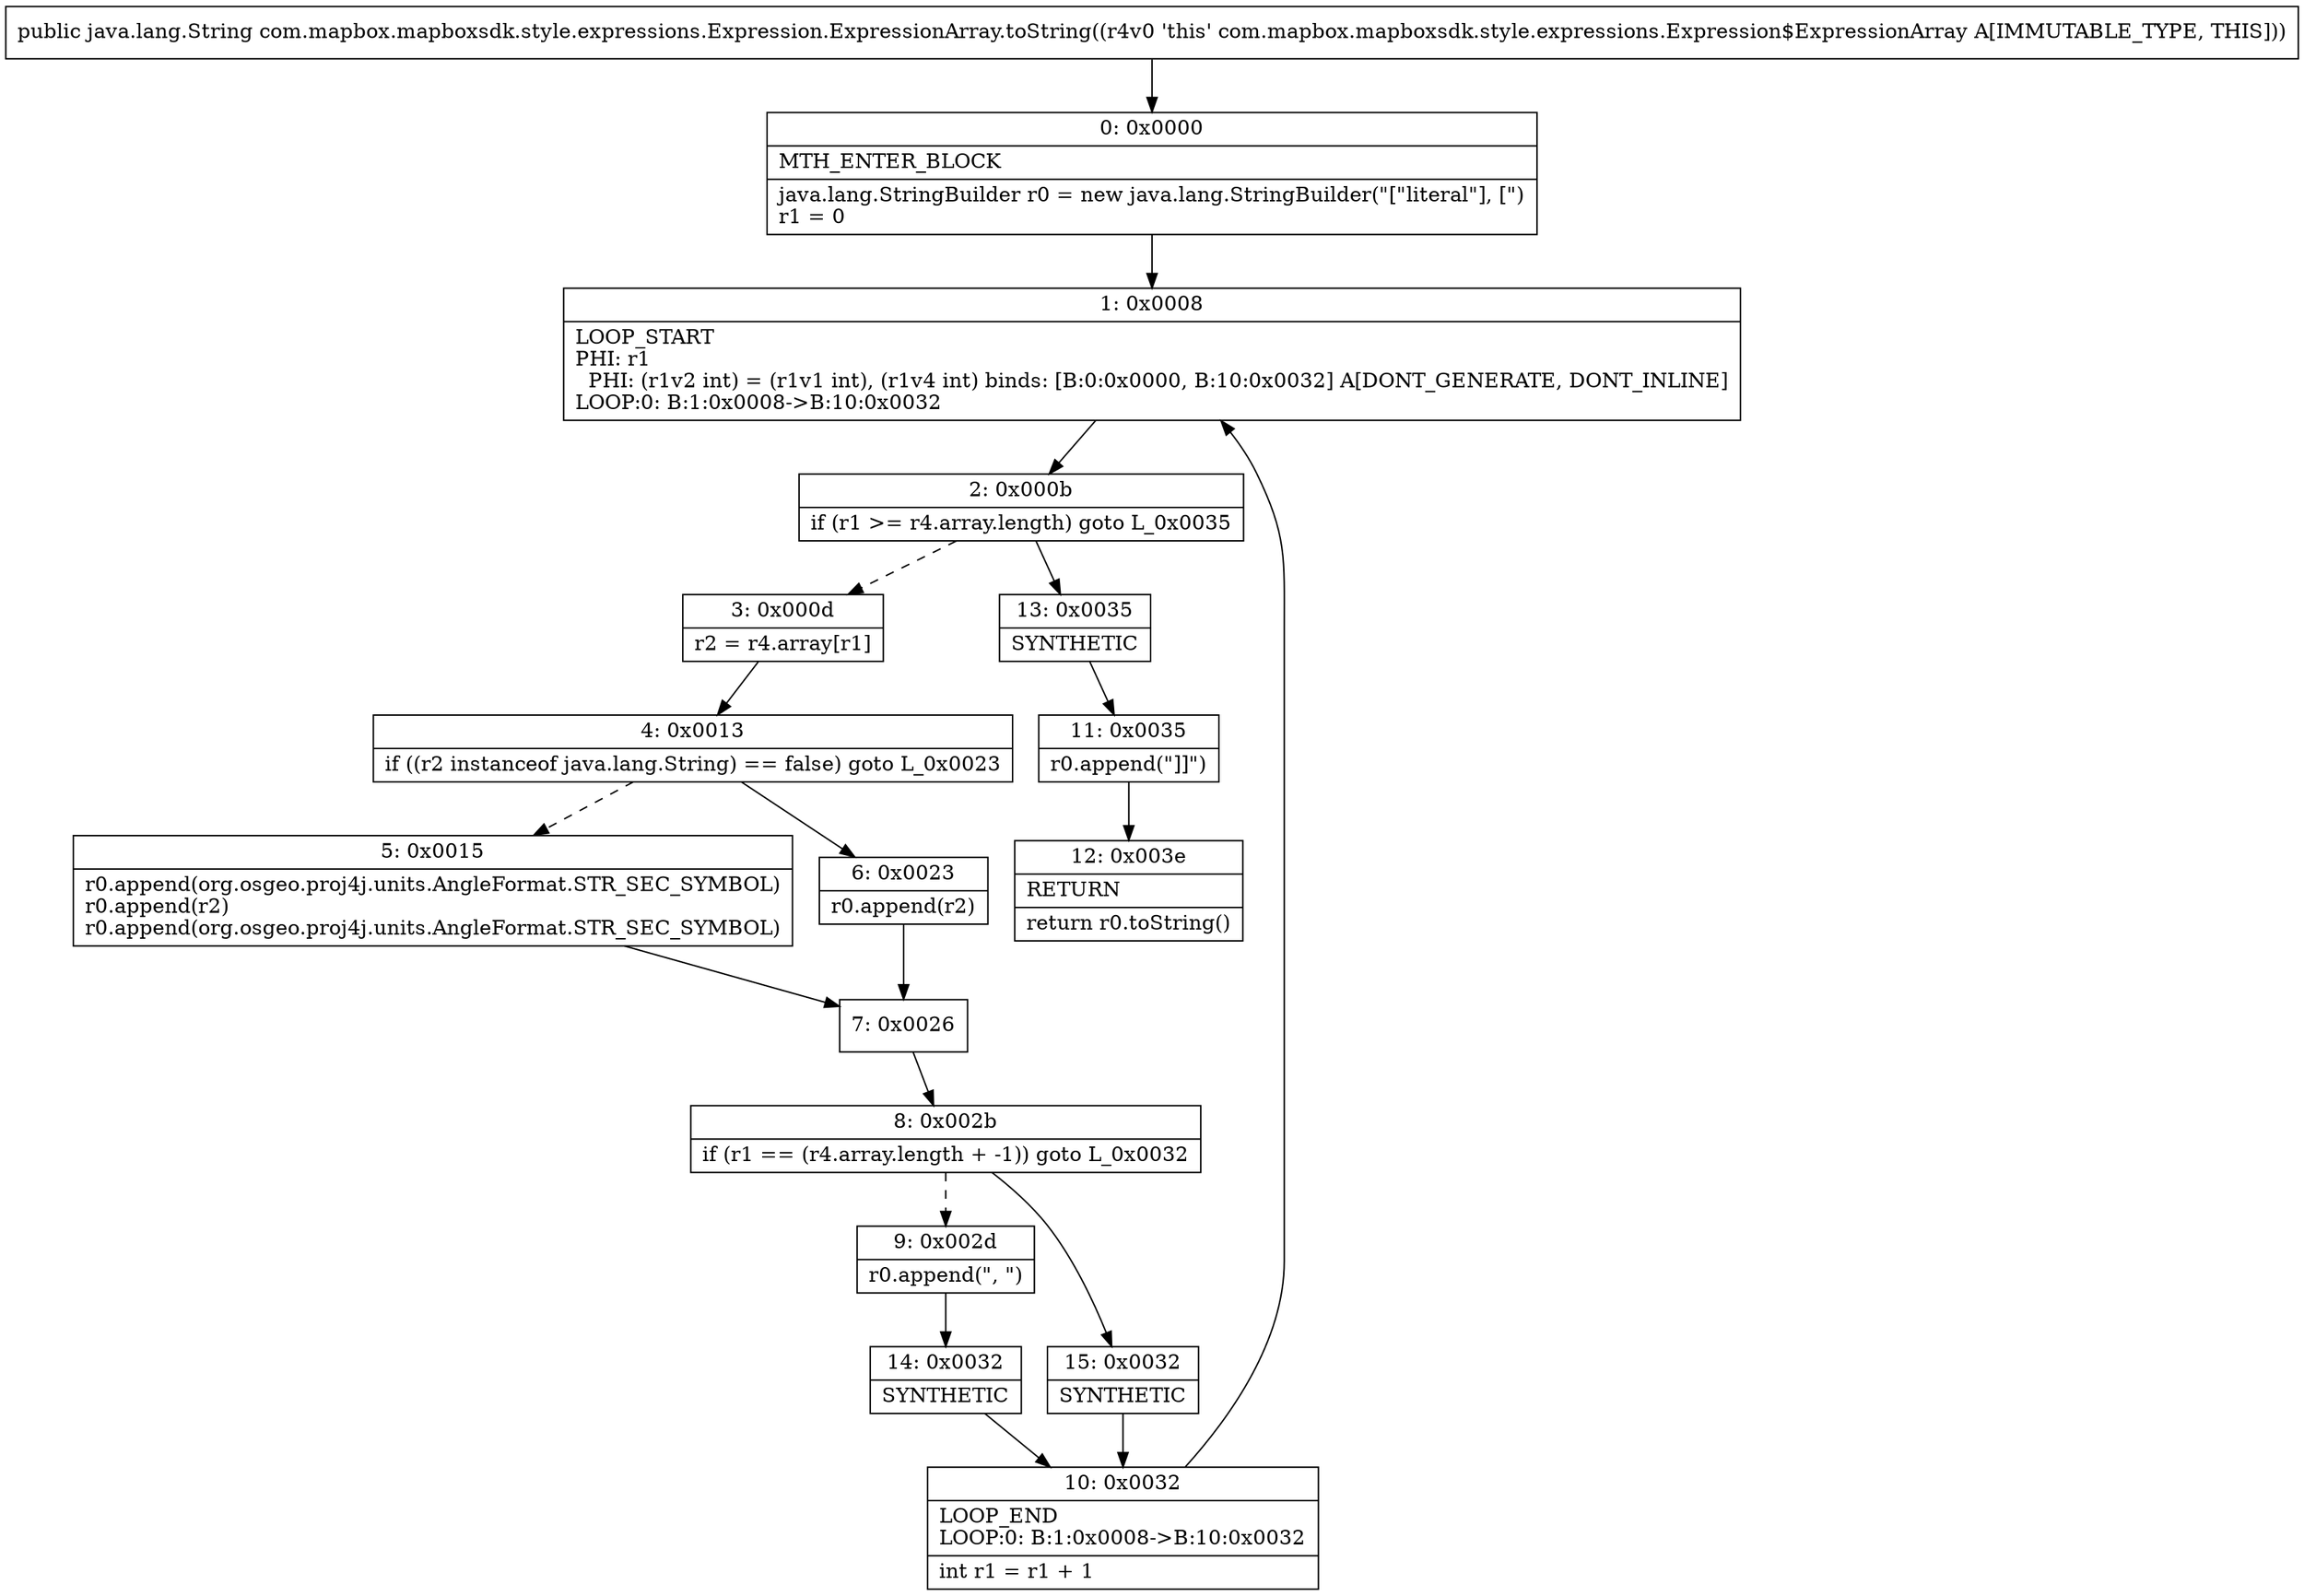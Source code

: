 digraph "CFG forcom.mapbox.mapboxsdk.style.expressions.Expression.ExpressionArray.toString()Ljava\/lang\/String;" {
Node_0 [shape=record,label="{0\:\ 0x0000|MTH_ENTER_BLOCK\l|java.lang.StringBuilder r0 = new java.lang.StringBuilder(\"[\"literal\"], [\")\lr1 = 0\l}"];
Node_1 [shape=record,label="{1\:\ 0x0008|LOOP_START\lPHI: r1 \l  PHI: (r1v2 int) = (r1v1 int), (r1v4 int) binds: [B:0:0x0000, B:10:0x0032] A[DONT_GENERATE, DONT_INLINE]\lLOOP:0: B:1:0x0008\-\>B:10:0x0032\l}"];
Node_2 [shape=record,label="{2\:\ 0x000b|if (r1 \>= r4.array.length) goto L_0x0035\l}"];
Node_3 [shape=record,label="{3\:\ 0x000d|r2 = r4.array[r1]\l}"];
Node_4 [shape=record,label="{4\:\ 0x0013|if ((r2 instanceof java.lang.String) == false) goto L_0x0023\l}"];
Node_5 [shape=record,label="{5\:\ 0x0015|r0.append(org.osgeo.proj4j.units.AngleFormat.STR_SEC_SYMBOL)\lr0.append(r2)\lr0.append(org.osgeo.proj4j.units.AngleFormat.STR_SEC_SYMBOL)\l}"];
Node_6 [shape=record,label="{6\:\ 0x0023|r0.append(r2)\l}"];
Node_7 [shape=record,label="{7\:\ 0x0026}"];
Node_8 [shape=record,label="{8\:\ 0x002b|if (r1 == (r4.array.length + \-1)) goto L_0x0032\l}"];
Node_9 [shape=record,label="{9\:\ 0x002d|r0.append(\", \")\l}"];
Node_10 [shape=record,label="{10\:\ 0x0032|LOOP_END\lLOOP:0: B:1:0x0008\-\>B:10:0x0032\l|int r1 = r1 + 1\l}"];
Node_11 [shape=record,label="{11\:\ 0x0035|r0.append(\"]]\")\l}"];
Node_12 [shape=record,label="{12\:\ 0x003e|RETURN\l|return r0.toString()\l}"];
Node_13 [shape=record,label="{13\:\ 0x0035|SYNTHETIC\l}"];
Node_14 [shape=record,label="{14\:\ 0x0032|SYNTHETIC\l}"];
Node_15 [shape=record,label="{15\:\ 0x0032|SYNTHETIC\l}"];
MethodNode[shape=record,label="{public java.lang.String com.mapbox.mapboxsdk.style.expressions.Expression.ExpressionArray.toString((r4v0 'this' com.mapbox.mapboxsdk.style.expressions.Expression$ExpressionArray A[IMMUTABLE_TYPE, THIS])) }"];
MethodNode -> Node_0;
Node_0 -> Node_1;
Node_1 -> Node_2;
Node_2 -> Node_3[style=dashed];
Node_2 -> Node_13;
Node_3 -> Node_4;
Node_4 -> Node_5[style=dashed];
Node_4 -> Node_6;
Node_5 -> Node_7;
Node_6 -> Node_7;
Node_7 -> Node_8;
Node_8 -> Node_9[style=dashed];
Node_8 -> Node_15;
Node_9 -> Node_14;
Node_10 -> Node_1;
Node_11 -> Node_12;
Node_13 -> Node_11;
Node_14 -> Node_10;
Node_15 -> Node_10;
}

